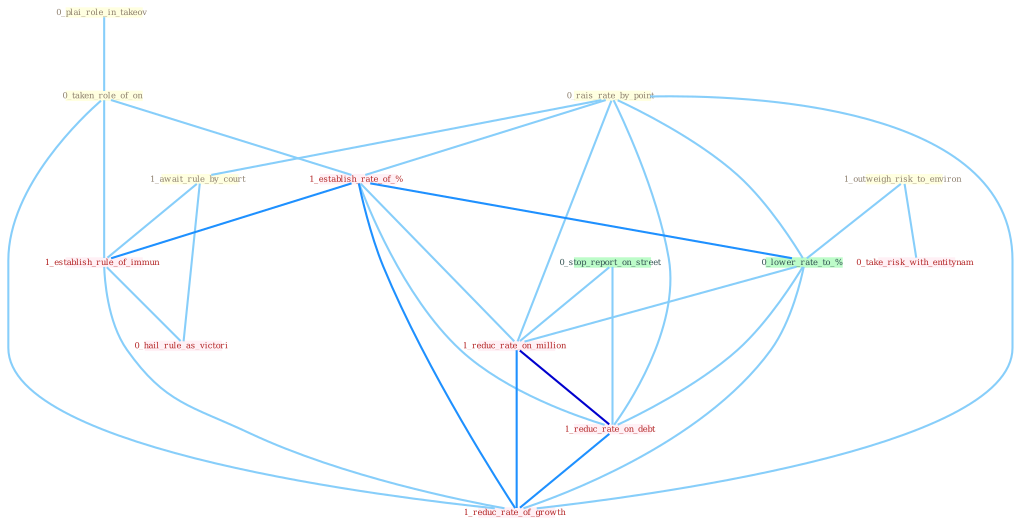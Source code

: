 Graph G{ 
    node
    [shape=polygon,style=filled,width=.5,height=.06,color="#BDFCC9",fixedsize=true,fontsize=4,
    fontcolor="#2f4f4f"];
    {node
    [color="#ffffe0", fontcolor="#8b7d6b"] "0_rais_rate_by_point " "1_outweigh_risk_to_environ " "1_await_rule_by_court " "0_plai_role_in_takeov " "0_taken_role_of_on "}
{node [color="#fff0f5", fontcolor="#b22222"] "1_establish_rate_of_% " "1_establish_rule_of_immun " "0_hail_rule_as_victori " "1_reduc_rate_on_million " "0_take_risk_with_entitynam " "1_reduc_rate_on_debt " "1_reduc_rate_of_growth "}
edge [color="#B0E2FF"];

	"0_rais_rate_by_point " -- "1_await_rule_by_court " [w="1", color="#87cefa" ];
	"0_rais_rate_by_point " -- "1_establish_rate_of_% " [w="1", color="#87cefa" ];
	"0_rais_rate_by_point " -- "0_lower_rate_to_% " [w="1", color="#87cefa" ];
	"0_rais_rate_by_point " -- "1_reduc_rate_on_million " [w="1", color="#87cefa" ];
	"0_rais_rate_by_point " -- "1_reduc_rate_on_debt " [w="1", color="#87cefa" ];
	"0_rais_rate_by_point " -- "1_reduc_rate_of_growth " [w="1", color="#87cefa" ];
	"1_outweigh_risk_to_environ " -- "0_lower_rate_to_% " [w="1", color="#87cefa" ];
	"1_outweigh_risk_to_environ " -- "0_take_risk_with_entitynam " [w="1", color="#87cefa" ];
	"1_await_rule_by_court " -- "1_establish_rule_of_immun " [w="1", color="#87cefa" ];
	"1_await_rule_by_court " -- "0_hail_rule_as_victori " [w="1", color="#87cefa" ];
	"0_plai_role_in_takeov " -- "0_taken_role_of_on " [w="1", color="#87cefa" ];
	"0_taken_role_of_on " -- "1_establish_rate_of_% " [w="1", color="#87cefa" ];
	"0_taken_role_of_on " -- "1_establish_rule_of_immun " [w="1", color="#87cefa" ];
	"0_taken_role_of_on " -- "1_reduc_rate_of_growth " [w="1", color="#87cefa" ];
	"1_establish_rate_of_% " -- "0_lower_rate_to_% " [w="2", color="#1e90ff" , len=0.8];
	"1_establish_rate_of_% " -- "1_establish_rule_of_immun " [w="2", color="#1e90ff" , len=0.8];
	"1_establish_rate_of_% " -- "1_reduc_rate_on_million " [w="1", color="#87cefa" ];
	"1_establish_rate_of_% " -- "1_reduc_rate_on_debt " [w="1", color="#87cefa" ];
	"1_establish_rate_of_% " -- "1_reduc_rate_of_growth " [w="2", color="#1e90ff" , len=0.8];
	"0_lower_rate_to_% " -- "1_reduc_rate_on_million " [w="1", color="#87cefa" ];
	"0_lower_rate_to_% " -- "1_reduc_rate_on_debt " [w="1", color="#87cefa" ];
	"0_lower_rate_to_% " -- "1_reduc_rate_of_growth " [w="1", color="#87cefa" ];
	"1_establish_rule_of_immun " -- "0_hail_rule_as_victori " [w="1", color="#87cefa" ];
	"1_establish_rule_of_immun " -- "1_reduc_rate_of_growth " [w="1", color="#87cefa" ];
	"0_stop_report_on_street " -- "1_reduc_rate_on_million " [w="1", color="#87cefa" ];
	"0_stop_report_on_street " -- "1_reduc_rate_on_debt " [w="1", color="#87cefa" ];
	"1_reduc_rate_on_million " -- "1_reduc_rate_on_debt " [w="3", color="#0000cd" , len=0.6];
	"1_reduc_rate_on_million " -- "1_reduc_rate_of_growth " [w="2", color="#1e90ff" , len=0.8];
	"1_reduc_rate_on_debt " -- "1_reduc_rate_of_growth " [w="2", color="#1e90ff" , len=0.8];
}